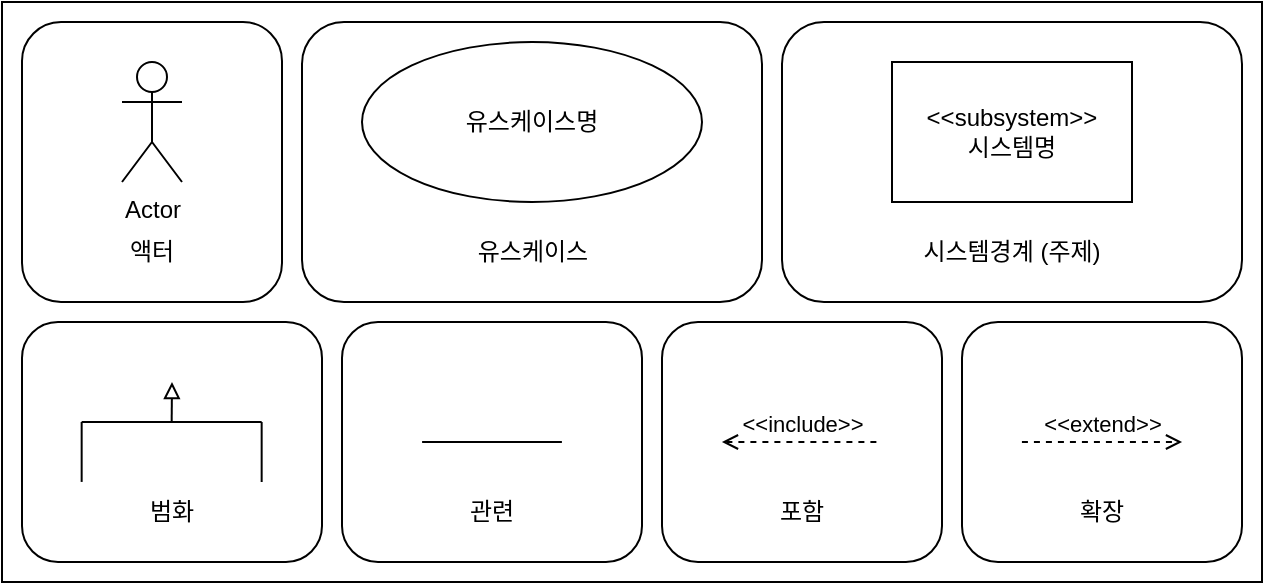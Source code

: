 <mxfile version="20.8.21" type="github">
  <diagram name="페이지-1" id="JH0cpWZZp3dK7fMIzZ35">
    <mxGraphModel dx="1033" dy="407" grid="1" gridSize="10" guides="1" tooltips="1" connect="1" arrows="1" fold="1" page="1" pageScale="1" pageWidth="827" pageHeight="1169" math="0" shadow="0">
      <root>
        <mxCell id="0" />
        <mxCell id="1" parent="0" />
        <mxCell id="PzdWSUnrl2-MDyvF0X8B-1" value="" style="rounded=0;whiteSpace=wrap;html=1;" vertex="1" parent="1">
          <mxGeometry x="10" y="90" width="630" height="290" as="geometry" />
        </mxCell>
        <mxCell id="PzdWSUnrl2-MDyvF0X8B-2" value="" style="rounded=1;whiteSpace=wrap;html=1;" vertex="1" parent="1">
          <mxGeometry x="20" y="100" width="130" height="140" as="geometry" />
        </mxCell>
        <mxCell id="PzdWSUnrl2-MDyvF0X8B-3" value="Actor" style="shape=umlActor;verticalLabelPosition=bottom;verticalAlign=top;html=1;outlineConnect=0;" vertex="1" parent="1">
          <mxGeometry x="70" y="120" width="30" height="60" as="geometry" />
        </mxCell>
        <mxCell id="PzdWSUnrl2-MDyvF0X8B-4" value="" style="rounded=1;whiteSpace=wrap;html=1;" vertex="1" parent="1">
          <mxGeometry x="160" y="100" width="230" height="140" as="geometry" />
        </mxCell>
        <mxCell id="PzdWSUnrl2-MDyvF0X8B-5" value="" style="rounded=1;whiteSpace=wrap;html=1;" vertex="1" parent="1">
          <mxGeometry x="400" y="100" width="230" height="140" as="geometry" />
        </mxCell>
        <mxCell id="PzdWSUnrl2-MDyvF0X8B-6" value="유스케이스명" style="ellipse;whiteSpace=wrap;html=1;" vertex="1" parent="1">
          <mxGeometry x="190" y="110" width="170" height="80" as="geometry" />
        </mxCell>
        <mxCell id="PzdWSUnrl2-MDyvF0X8B-7" value="" style="rounded=1;whiteSpace=wrap;html=1;" vertex="1" parent="1">
          <mxGeometry x="20" y="250" width="150" height="120" as="geometry" />
        </mxCell>
        <mxCell id="PzdWSUnrl2-MDyvF0X8B-12" value="" style="rounded=1;whiteSpace=wrap;html=1;" vertex="1" parent="1">
          <mxGeometry x="180" y="250" width="150" height="120" as="geometry" />
        </mxCell>
        <mxCell id="PzdWSUnrl2-MDyvF0X8B-13" value="" style="rounded=1;whiteSpace=wrap;html=1;" vertex="1" parent="1">
          <mxGeometry x="340" y="250" width="140" height="120" as="geometry" />
        </mxCell>
        <mxCell id="PzdWSUnrl2-MDyvF0X8B-14" value="" style="rounded=1;whiteSpace=wrap;html=1;" vertex="1" parent="1">
          <mxGeometry x="490" y="250" width="140" height="120" as="geometry" />
        </mxCell>
        <mxCell id="PzdWSUnrl2-MDyvF0X8B-15" value="&amp;lt;&amp;lt;subsystem&amp;gt;&amp;gt;&lt;br&gt;시스템명" style="rounded=0;whiteSpace=wrap;html=1;" vertex="1" parent="1">
          <mxGeometry x="455" y="120" width="120" height="70" as="geometry" />
        </mxCell>
        <mxCell id="PzdWSUnrl2-MDyvF0X8B-16" value="" style="endArrow=none;html=1;rounded=0;entryX=0.733;entryY=0.5;entryDx=0;entryDy=0;entryPerimeter=0;exitX=0.267;exitY=0.5;exitDx=0;exitDy=0;exitPerimeter=0;" edge="1" parent="1" source="PzdWSUnrl2-MDyvF0X8B-12" target="PzdWSUnrl2-MDyvF0X8B-12">
          <mxGeometry width="50" height="50" relative="1" as="geometry">
            <mxPoint x="230" y="330" as="sourcePoint" />
            <mxPoint x="280" y="280" as="targetPoint" />
            <Array as="points">
              <mxPoint x="255" y="310" />
            </Array>
          </mxGeometry>
        </mxCell>
        <mxCell id="PzdWSUnrl2-MDyvF0X8B-17" value="" style="endArrow=none;html=1;rounded=0;" edge="1" parent="1">
          <mxGeometry width="50" height="50" relative="1" as="geometry">
            <mxPoint x="139.83" y="300" as="sourcePoint" />
            <mxPoint x="49.83" y="300" as="targetPoint" />
            <Array as="points">
              <mxPoint x="109.83" y="300" />
            </Array>
          </mxGeometry>
        </mxCell>
        <mxCell id="PzdWSUnrl2-MDyvF0X8B-18" value="" style="endArrow=none;html=1;rounded=0;exitX=0.2;exitY=0.833;exitDx=0;exitDy=0;exitPerimeter=0;" edge="1" parent="1">
          <mxGeometry width="50" height="50" relative="1" as="geometry">
            <mxPoint x="49.83" y="329.96" as="sourcePoint" />
            <mxPoint x="49.83" y="300" as="targetPoint" />
          </mxGeometry>
        </mxCell>
        <mxCell id="PzdWSUnrl2-MDyvF0X8B-19" value="" style="endArrow=none;html=1;rounded=0;exitX=0.2;exitY=0.833;exitDx=0;exitDy=0;exitPerimeter=0;" edge="1" parent="1">
          <mxGeometry width="50" height="50" relative="1" as="geometry">
            <mxPoint x="139.83" y="330" as="sourcePoint" />
            <mxPoint x="139.83" y="300" as="targetPoint" />
          </mxGeometry>
        </mxCell>
        <mxCell id="PzdWSUnrl2-MDyvF0X8B-20" value="" style="endArrow=block;html=1;rounded=0;exitX=0.2;exitY=0.833;exitDx=0;exitDy=0;exitPerimeter=0;endFill=0;" edge="1" parent="1">
          <mxGeometry width="50" height="50" relative="1" as="geometry">
            <mxPoint x="94.83" y="300" as="sourcePoint" />
            <mxPoint x="95" y="280" as="targetPoint" />
          </mxGeometry>
        </mxCell>
        <mxCell id="PzdWSUnrl2-MDyvF0X8B-22" value="&amp;lt;&amp;lt;include&amp;gt;&amp;gt;" style="endArrow=none;dashed=1;html=1;rounded=0;entryX=0.786;entryY=0.5;entryDx=0;entryDy=0;entryPerimeter=0;exitX=0.214;exitY=0.5;exitDx=0;exitDy=0;exitPerimeter=0;endFill=0;startArrow=open;startFill=0;labelPosition=center;verticalLabelPosition=top;align=center;verticalAlign=bottom;" edge="1" parent="1" source="PzdWSUnrl2-MDyvF0X8B-13" target="PzdWSUnrl2-MDyvF0X8B-13">
          <mxGeometry width="50" height="50" relative="1" as="geometry">
            <mxPoint x="180" y="380" as="sourcePoint" />
            <mxPoint x="230" y="330" as="targetPoint" />
          </mxGeometry>
        </mxCell>
        <mxCell id="PzdWSUnrl2-MDyvF0X8B-23" value="&amp;lt;&amp;lt;extend&amp;gt;&amp;gt;" style="endArrow=open;dashed=1;html=1;rounded=0;entryX=0.786;entryY=0.5;entryDx=0;entryDy=0;entryPerimeter=0;exitX=0.214;exitY=0.5;exitDx=0;exitDy=0;exitPerimeter=0;endFill=0;labelPosition=center;verticalLabelPosition=top;align=center;verticalAlign=bottom;" edge="1" parent="1" source="PzdWSUnrl2-MDyvF0X8B-14" target="PzdWSUnrl2-MDyvF0X8B-14">
          <mxGeometry width="50" height="50" relative="1" as="geometry">
            <mxPoint x="400" y="350" as="sourcePoint" />
            <mxPoint x="450" y="300" as="targetPoint" />
          </mxGeometry>
        </mxCell>
        <mxCell id="PzdWSUnrl2-MDyvF0X8B-24" value="액터" style="text;html=1;strokeColor=none;fillColor=none;align=center;verticalAlign=middle;whiteSpace=wrap;rounded=0;" vertex="1" parent="1">
          <mxGeometry x="55" y="200" width="60" height="30" as="geometry" />
        </mxCell>
        <mxCell id="PzdWSUnrl2-MDyvF0X8B-25" value="유스케이스" style="text;html=1;strokeColor=none;fillColor=none;align=center;verticalAlign=middle;whiteSpace=wrap;rounded=0;" vertex="1" parent="1">
          <mxGeometry x="237.5" y="200" width="75" height="30" as="geometry" />
        </mxCell>
        <mxCell id="PzdWSUnrl2-MDyvF0X8B-26" value="시스템경계 (주제)" style="text;html=1;strokeColor=none;fillColor=none;align=center;verticalAlign=middle;whiteSpace=wrap;rounded=0;" vertex="1" parent="1">
          <mxGeometry x="460" y="200" width="110" height="30" as="geometry" />
        </mxCell>
        <mxCell id="PzdWSUnrl2-MDyvF0X8B-27" value="범화" style="text;html=1;strokeColor=none;fillColor=none;align=center;verticalAlign=middle;whiteSpace=wrap;rounded=0;" vertex="1" parent="1">
          <mxGeometry x="65" y="330" width="60" height="30" as="geometry" />
        </mxCell>
        <mxCell id="PzdWSUnrl2-MDyvF0X8B-28" value="관련" style="text;html=1;strokeColor=none;fillColor=none;align=center;verticalAlign=middle;whiteSpace=wrap;rounded=0;" vertex="1" parent="1">
          <mxGeometry x="225" y="330" width="60" height="30" as="geometry" />
        </mxCell>
        <mxCell id="PzdWSUnrl2-MDyvF0X8B-29" value="포함" style="text;html=1;strokeColor=none;fillColor=none;align=center;verticalAlign=middle;whiteSpace=wrap;rounded=0;" vertex="1" parent="1">
          <mxGeometry x="380" y="330" width="60" height="30" as="geometry" />
        </mxCell>
        <mxCell id="PzdWSUnrl2-MDyvF0X8B-30" value="확장" style="text;html=1;strokeColor=none;fillColor=none;align=center;verticalAlign=middle;whiteSpace=wrap;rounded=0;" vertex="1" parent="1">
          <mxGeometry x="530" y="330" width="60" height="30" as="geometry" />
        </mxCell>
      </root>
    </mxGraphModel>
  </diagram>
</mxfile>
